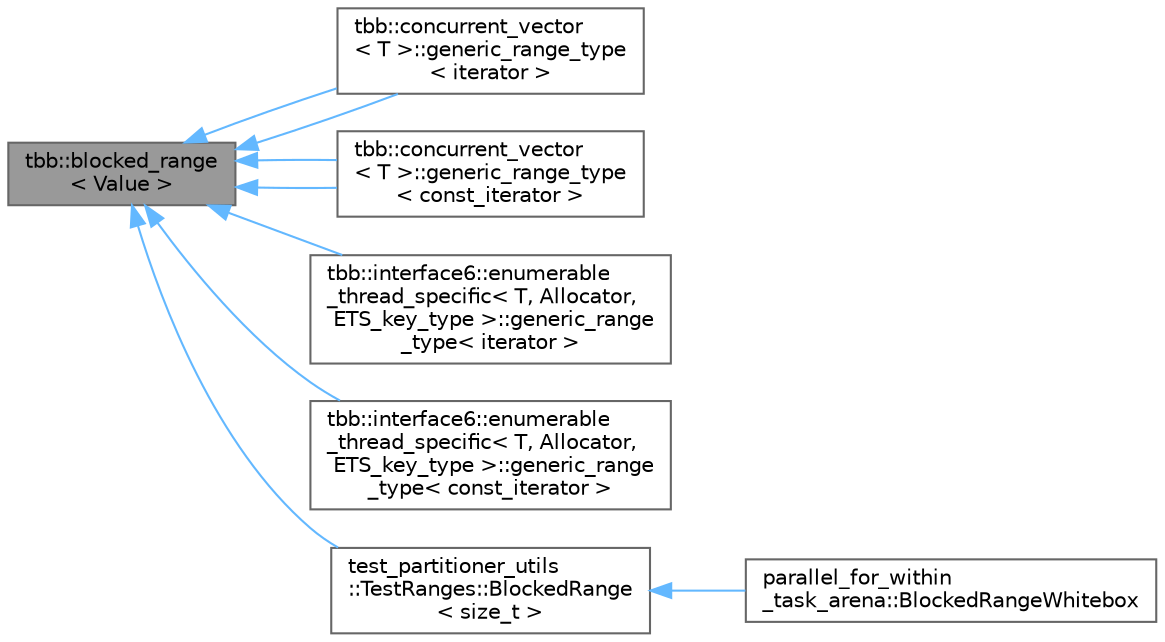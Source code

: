 digraph "tbb::blocked_range&lt; Value &gt;"
{
 // LATEX_PDF_SIZE
  bgcolor="transparent";
  edge [fontname=Helvetica,fontsize=10,labelfontname=Helvetica,labelfontsize=10];
  node [fontname=Helvetica,fontsize=10,shape=box,height=0.2,width=0.4];
  rankdir="LR";
  Node1 [id="Node000001",label="tbb::blocked_range\l\< Value \>",height=0.2,width=0.4,color="gray40", fillcolor="grey60", style="filled", fontcolor="black",tooltip="A range over which to iterate."];
  Node1 -> Node2 [id="edge1_Node000001_Node000002",dir="back",color="steelblue1",style="solid",tooltip=" "];
  Node2 [id="Node000002",label="tbb::concurrent_vector\l\< T \>::generic_range_type\l\< iterator \>",height=0.2,width=0.4,color="gray40", fillcolor="white", style="filled",URL="$classtbb_1_1concurrent__vector_1_1generic__range__type.html",tooltip=" "];
  Node1 -> Node3 [id="edge2_Node000001_Node000003",dir="back",color="steelblue1",style="solid",tooltip=" "];
  Node3 [id="Node000003",label="tbb::concurrent_vector\l\< T \>::generic_range_type\l\< const_iterator \>",height=0.2,width=0.4,color="gray40", fillcolor="white", style="filled",URL="$classtbb_1_1concurrent__vector_1_1generic__range__type.html",tooltip=" "];
  Node1 -> Node2 [id="edge3_Node000001_Node000002",dir="back",color="steelblue1",style="solid",tooltip=" "];
  Node1 -> Node3 [id="edge4_Node000001_Node000003",dir="back",color="steelblue1",style="solid",tooltip=" "];
  Node1 -> Node4 [id="edge5_Node000001_Node000004",dir="back",color="steelblue1",style="solid",tooltip=" "];
  Node4 [id="Node000004",label="tbb::interface6::enumerable\l_thread_specific\< T, Allocator,\l ETS_key_type \>::generic_range\l_type\< iterator \>",height=0.2,width=0.4,color="gray40", fillcolor="white", style="filled",URL="$classtbb_1_1interface6_1_1enumerable__thread__specific_1_1generic__range__type.html",tooltip=" "];
  Node1 -> Node5 [id="edge6_Node000001_Node000005",dir="back",color="steelblue1",style="solid",tooltip=" "];
  Node5 [id="Node000005",label="tbb::interface6::enumerable\l_thread_specific\< T, Allocator,\l ETS_key_type \>::generic_range\l_type\< const_iterator \>",height=0.2,width=0.4,color="gray40", fillcolor="white", style="filled",URL="$classtbb_1_1interface6_1_1enumerable__thread__specific_1_1generic__range__type.html",tooltip=" "];
  Node1 -> Node6 [id="edge7_Node000001_Node000006",dir="back",color="steelblue1",style="solid",tooltip=" "];
  Node6 [id="Node000006",label="test_partitioner_utils\l::TestRanges::BlockedRange\l\< size_t \>",height=0.2,width=0.4,color="gray40", fillcolor="white", style="filled",URL="$classtest__partitioner__utils_1_1_test_ranges_1_1_blocked_range.html",tooltip=" "];
  Node6 -> Node7 [id="edge8_Node000006_Node000007",dir="back",color="steelblue1",style="solid",tooltip=" "];
  Node7 [id="Node000007",label="parallel_for_within\l_task_arena::BlockedRangeWhitebox",height=0.2,width=0.4,color="gray40", fillcolor="white", style="filled",URL="$classparallel__for__within__task__arena_1_1_blocked_range_whitebox.html",tooltip=" "];
}
